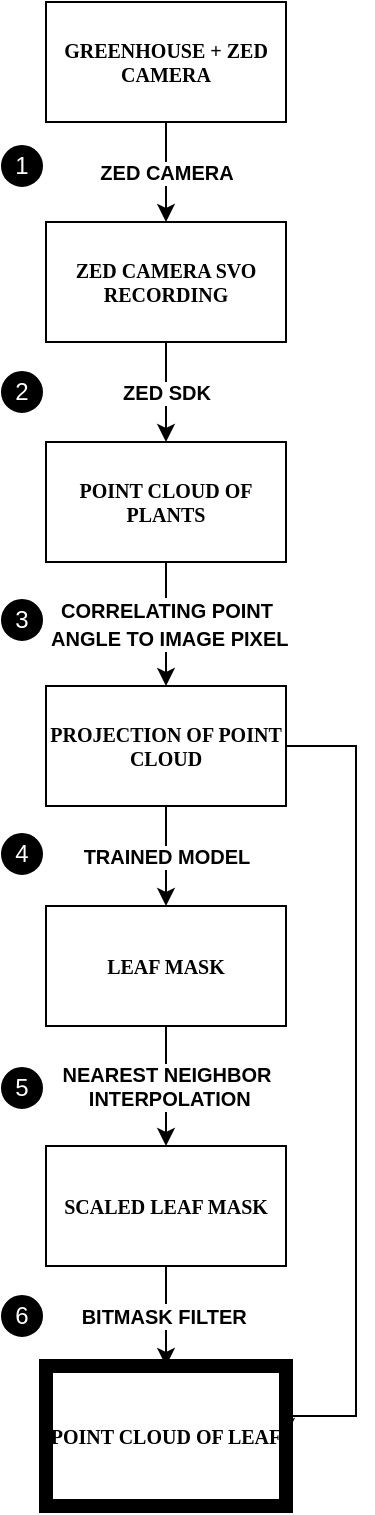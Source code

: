 <mxfile version="22.1.2" type="device">
  <diagram name="Page-1" id="edf60f1a-56cd-e834-aa8a-f176f3a09ee4">
    <mxGraphModel dx="1232" dy="1195" grid="1" gridSize="10" guides="1" tooltips="1" connect="1" arrows="1" fold="1" page="1" pageScale="1" pageWidth="850" pageHeight="1100" background="none" math="0" shadow="0">
      <root>
        <mxCell id="0" />
        <mxCell id="1" parent="0" />
        <mxCell id="e_K_E974sBM6reIO5fZL-7" value="ZED SDK" style="edgeStyle=orthogonalEdgeStyle;rounded=0;orthogonalLoop=1;jettySize=auto;html=1;exitX=0.5;exitY=1;exitDx=0;exitDy=0;entryX=0.5;entryY=0;entryDx=0;entryDy=0;fontSize=10;fontStyle=1" parent="1" source="60e70716793133e9-4" target="vUtEQ1WDIaLr55wLkuLu-16" edge="1">
          <mxGeometry relative="1" as="geometry" />
        </mxCell>
        <mxCell id="60e70716793133e9-4" value="ZED CAMERA SVO RECORDING" style="rounded=0;whiteSpace=wrap;html=1;shadow=0;labelBackgroundColor=none;strokeWidth=1;fontFamily=Verdana;fontSize=10;align=center;fontStyle=1" parent="1" vertex="1">
          <mxGeometry x="365" y="110" width="120" height="60" as="geometry" />
        </mxCell>
        <mxCell id="4EyMtzhhhyf9mukKDBPl-2" value="&lt;span style=&quot;font-size: 10px;&quot;&gt;&lt;b&gt;CORRELATING POINT&lt;br&gt;&amp;nbsp;ANGLE TO IMAGE PIXEL&lt;/b&gt;&lt;/span&gt;" style="edgeStyle=orthogonalEdgeStyle;rounded=0;orthogonalLoop=1;jettySize=auto;html=1;exitX=0.5;exitY=1;exitDx=0;exitDy=0;entryX=0.5;entryY=0;entryDx=0;entryDy=0;" parent="1" source="vUtEQ1WDIaLr55wLkuLu-16" target="4EyMtzhhhyf9mukKDBPl-1" edge="1">
          <mxGeometry relative="1" as="geometry" />
        </mxCell>
        <mxCell id="rjNBhgCXo03UDYOSe8E5-1" style="edgeStyle=orthogonalEdgeStyle;rounded=0;orthogonalLoop=1;jettySize=auto;html=1;entryX=1;entryY=0.5;entryDx=0;entryDy=0;exitX=1;exitY=0.5;exitDx=0;exitDy=0;" parent="1" source="4EyMtzhhhyf9mukKDBPl-1" target="Irl7B9xwEchcPY5wgv8W-2" edge="1">
          <mxGeometry relative="1" as="geometry">
            <Array as="points">
              <mxPoint x="520" y="372" />
              <mxPoint x="520" y="707" />
            </Array>
          </mxGeometry>
        </mxCell>
        <mxCell id="vUtEQ1WDIaLr55wLkuLu-16" value="POINT CLOUD OF PLANTS" style="whiteSpace=wrap;html=1;fontSize=10;fontFamily=Verdana;rounded=0;shadow=0;labelBackgroundColor=none;strokeWidth=1;fontStyle=1" parent="1" vertex="1">
          <mxGeometry x="365" y="220" width="120" height="60" as="geometry" />
        </mxCell>
        <mxCell id="vUtEQ1WDIaLr55wLkuLu-25" value="NEAREST NEIGHBOR&lt;br&gt;&amp;nbsp;INTERPOLATION" style="edgeStyle=orthogonalEdgeStyle;rounded=0;orthogonalLoop=1;jettySize=auto;html=1;fontSize=10;fontStyle=1" parent="1" source="vUtEQ1WDIaLr55wLkuLu-22" target="vUtEQ1WDIaLr55wLkuLu-24" edge="1">
          <mxGeometry relative="1" as="geometry" />
        </mxCell>
        <mxCell id="vUtEQ1WDIaLr55wLkuLu-22" value="LEAF MASK" style="whiteSpace=wrap;html=1;fontSize=10;fontFamily=Verdana;rounded=0;shadow=0;labelBackgroundColor=none;strokeWidth=1;fontStyle=1" parent="1" vertex="1">
          <mxGeometry x="365" y="452" width="120" height="60" as="geometry" />
        </mxCell>
        <mxCell id="Irl7B9xwEchcPY5wgv8W-3" value="&lt;font style=&quot;font-size: 10px;&quot;&gt;&lt;b&gt;BITMASK FILTER&amp;nbsp;&lt;/b&gt;&lt;/font&gt;" style="edgeStyle=orthogonalEdgeStyle;rounded=0;orthogonalLoop=1;jettySize=auto;html=1;entryX=0.5;entryY=0;entryDx=0;entryDy=0;" parent="1" source="vUtEQ1WDIaLr55wLkuLu-24" target="Irl7B9xwEchcPY5wgv8W-2" edge="1">
          <mxGeometry relative="1" as="geometry">
            <mxPoint as="offset" />
          </mxGeometry>
        </mxCell>
        <mxCell id="vUtEQ1WDIaLr55wLkuLu-24" value="SCALED LEAF MASK" style="whiteSpace=wrap;html=1;fontSize=10;fontFamily=Verdana;rounded=0;shadow=0;labelBackgroundColor=none;strokeWidth=1;fontStyle=1" parent="1" vertex="1">
          <mxGeometry x="365" y="572" width="120" height="60" as="geometry" />
        </mxCell>
        <mxCell id="e_K_E974sBM6reIO5fZL-3" value="TRAINED MODEL" style="edgeStyle=orthogonalEdgeStyle;rounded=0;orthogonalLoop=1;jettySize=auto;html=1;exitX=0.5;exitY=1;exitDx=0;exitDy=0;entryX=0.5;entryY=0;entryDx=0;entryDy=0;fontSize=10;fontStyle=1" parent="1" source="4EyMtzhhhyf9mukKDBPl-1" target="vUtEQ1WDIaLr55wLkuLu-22" edge="1">
          <mxGeometry relative="1" as="geometry">
            <mxPoint x="160" y="292" as="sourcePoint" />
          </mxGeometry>
        </mxCell>
        <mxCell id="Irl7B9xwEchcPY5wgv8W-2" value="POINT CLOUD OF LEAF" style="whiteSpace=wrap;html=1;fontSize=10;fontFamily=Verdana;rounded=0;shadow=0;labelBackgroundColor=none;strokeWidth=7;fontStyle=1" parent="1" vertex="1">
          <mxGeometry x="365" y="682" width="120" height="70" as="geometry" />
        </mxCell>
        <mxCell id="4EyMtzhhhyf9mukKDBPl-1" value="PROJECTION OF POINT CLOUD" style="whiteSpace=wrap;html=1;fontSize=10;fontFamily=Verdana;rounded=0;shadow=0;labelBackgroundColor=none;strokeWidth=1;fontStyle=1" parent="1" vertex="1">
          <mxGeometry x="365" y="342" width="120" height="60" as="geometry" />
        </mxCell>
        <mxCell id="ZUVpXmjQ6QaytkVDESN--2" value="ZED CAMERA" style="edgeStyle=orthogonalEdgeStyle;rounded=0;orthogonalLoop=1;jettySize=auto;html=1;entryX=0.5;entryY=0;entryDx=0;entryDy=0;fontSize=10;fontStyle=1" parent="1" source="ZUVpXmjQ6QaytkVDESN--1" target="60e70716793133e9-4" edge="1">
          <mxGeometry relative="1" as="geometry" />
        </mxCell>
        <mxCell id="ZUVpXmjQ6QaytkVDESN--1" value="GREENHOUSE + ZED CAMERA" style="rounded=0;whiteSpace=wrap;html=1;shadow=0;labelBackgroundColor=none;strokeWidth=1;fontFamily=Verdana;fontSize=10;align=center;fontStyle=1" parent="1" vertex="1">
          <mxGeometry x="365" width="120" height="60" as="geometry" />
        </mxCell>
        <mxCell id="ZUVpXmjQ6QaytkVDESN--3" value="1" style="ellipse;whiteSpace=wrap;html=1;aspect=fixed;labelBackgroundColor=none;fillColor=#000000;fontColor=#ffffff;" parent="1" vertex="1">
          <mxGeometry x="343" y="72" width="20" height="20" as="geometry" />
        </mxCell>
        <mxCell id="ZUVpXmjQ6QaytkVDESN--4" value="2" style="ellipse;whiteSpace=wrap;html=1;aspect=fixed;labelBackgroundColor=none;fillColor=#000000;fontColor=#ffffff;" parent="1" vertex="1">
          <mxGeometry x="343" y="185" width="20" height="20" as="geometry" />
        </mxCell>
        <mxCell id="ZUVpXmjQ6QaytkVDESN--5" value="3" style="ellipse;whiteSpace=wrap;html=1;aspect=fixed;labelBackgroundColor=none;fillColor=#000000;fontColor=#ffffff;" parent="1" vertex="1">
          <mxGeometry x="343" y="299" width="20" height="20" as="geometry" />
        </mxCell>
        <mxCell id="ZUVpXmjQ6QaytkVDESN--6" value="4" style="ellipse;whiteSpace=wrap;html=1;aspect=fixed;labelBackgroundColor=none;fillColor=#000000;fontColor=#ffffff;" parent="1" vertex="1">
          <mxGeometry x="343" y="416" width="20" height="20" as="geometry" />
        </mxCell>
        <mxCell id="ZUVpXmjQ6QaytkVDESN--7" value="5" style="ellipse;whiteSpace=wrap;html=1;aspect=fixed;labelBackgroundColor=none;fillColor=#000000;fontColor=#ffffff;" parent="1" vertex="1">
          <mxGeometry x="343" y="533" width="20" height="20" as="geometry" />
        </mxCell>
        <mxCell id="ZUVpXmjQ6QaytkVDESN--8" value="6" style="ellipse;whiteSpace=wrap;html=1;aspect=fixed;labelBackgroundColor=none;fillColor=#000000;fontColor=#ffffff;" parent="1" vertex="1">
          <mxGeometry x="343" y="647" width="20" height="20" as="geometry" />
        </mxCell>
      </root>
    </mxGraphModel>
  </diagram>
</mxfile>

